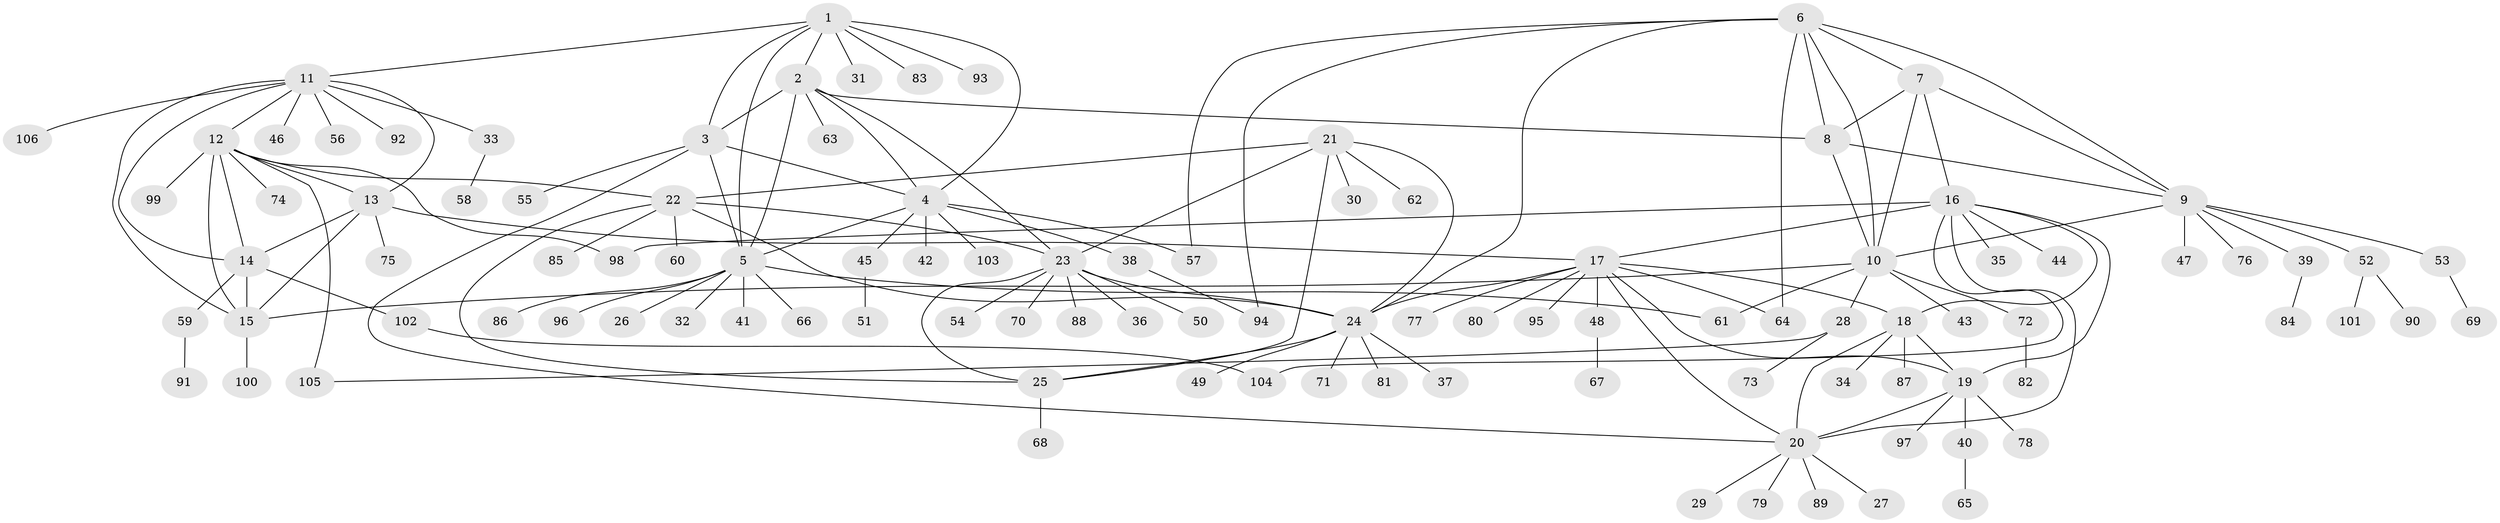 // Generated by graph-tools (version 1.1) at 2025/02/03/09/25 03:02:51]
// undirected, 106 vertices, 148 edges
graph export_dot {
graph [start="1"]
  node [color=gray90,style=filled];
  1;
  2;
  3;
  4;
  5;
  6;
  7;
  8;
  9;
  10;
  11;
  12;
  13;
  14;
  15;
  16;
  17;
  18;
  19;
  20;
  21;
  22;
  23;
  24;
  25;
  26;
  27;
  28;
  29;
  30;
  31;
  32;
  33;
  34;
  35;
  36;
  37;
  38;
  39;
  40;
  41;
  42;
  43;
  44;
  45;
  46;
  47;
  48;
  49;
  50;
  51;
  52;
  53;
  54;
  55;
  56;
  57;
  58;
  59;
  60;
  61;
  62;
  63;
  64;
  65;
  66;
  67;
  68;
  69;
  70;
  71;
  72;
  73;
  74;
  75;
  76;
  77;
  78;
  79;
  80;
  81;
  82;
  83;
  84;
  85;
  86;
  87;
  88;
  89;
  90;
  91;
  92;
  93;
  94;
  95;
  96;
  97;
  98;
  99;
  100;
  101;
  102;
  103;
  104;
  105;
  106;
  1 -- 2;
  1 -- 3;
  1 -- 4;
  1 -- 5;
  1 -- 11;
  1 -- 31;
  1 -- 83;
  1 -- 93;
  2 -- 3;
  2 -- 4;
  2 -- 5;
  2 -- 8;
  2 -- 23;
  2 -- 63;
  3 -- 4;
  3 -- 5;
  3 -- 20;
  3 -- 55;
  4 -- 5;
  4 -- 38;
  4 -- 42;
  4 -- 45;
  4 -- 57;
  4 -- 103;
  5 -- 26;
  5 -- 32;
  5 -- 41;
  5 -- 61;
  5 -- 66;
  5 -- 86;
  5 -- 96;
  6 -- 7;
  6 -- 8;
  6 -- 9;
  6 -- 10;
  6 -- 24;
  6 -- 57;
  6 -- 64;
  6 -- 94;
  7 -- 8;
  7 -- 9;
  7 -- 10;
  7 -- 16;
  8 -- 9;
  8 -- 10;
  9 -- 10;
  9 -- 39;
  9 -- 47;
  9 -- 52;
  9 -- 53;
  9 -- 76;
  10 -- 15;
  10 -- 28;
  10 -- 43;
  10 -- 61;
  10 -- 72;
  11 -- 12;
  11 -- 13;
  11 -- 14;
  11 -- 15;
  11 -- 33;
  11 -- 46;
  11 -- 56;
  11 -- 92;
  11 -- 106;
  12 -- 13;
  12 -- 14;
  12 -- 15;
  12 -- 22;
  12 -- 74;
  12 -- 98;
  12 -- 99;
  12 -- 105;
  13 -- 14;
  13 -- 15;
  13 -- 17;
  13 -- 75;
  14 -- 15;
  14 -- 59;
  14 -- 102;
  15 -- 100;
  16 -- 17;
  16 -- 18;
  16 -- 19;
  16 -- 20;
  16 -- 35;
  16 -- 44;
  16 -- 98;
  16 -- 104;
  17 -- 18;
  17 -- 19;
  17 -- 20;
  17 -- 24;
  17 -- 48;
  17 -- 64;
  17 -- 77;
  17 -- 80;
  17 -- 95;
  18 -- 19;
  18 -- 20;
  18 -- 34;
  18 -- 87;
  19 -- 20;
  19 -- 40;
  19 -- 78;
  19 -- 97;
  20 -- 27;
  20 -- 29;
  20 -- 79;
  20 -- 89;
  21 -- 22;
  21 -- 23;
  21 -- 24;
  21 -- 25;
  21 -- 30;
  21 -- 62;
  22 -- 23;
  22 -- 24;
  22 -- 25;
  22 -- 60;
  22 -- 85;
  23 -- 24;
  23 -- 25;
  23 -- 36;
  23 -- 50;
  23 -- 54;
  23 -- 70;
  23 -- 88;
  24 -- 25;
  24 -- 37;
  24 -- 49;
  24 -- 71;
  24 -- 81;
  25 -- 68;
  28 -- 73;
  28 -- 105;
  33 -- 58;
  38 -- 94;
  39 -- 84;
  40 -- 65;
  45 -- 51;
  48 -- 67;
  52 -- 90;
  52 -- 101;
  53 -- 69;
  59 -- 91;
  72 -- 82;
  102 -- 104;
}

